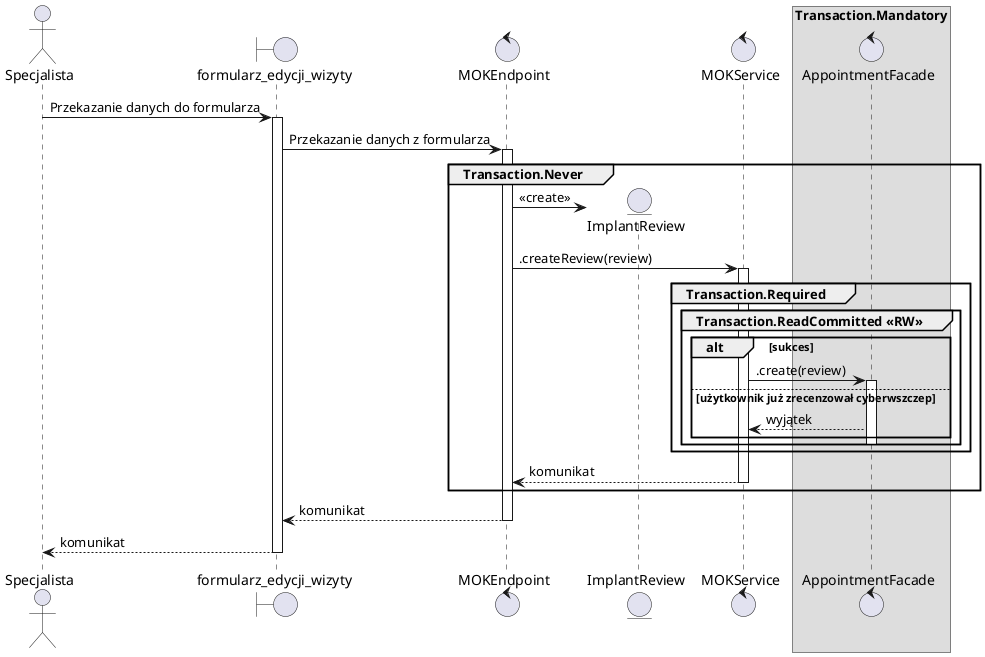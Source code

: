 @startuml MOK.14 - Oznacz wizytę jako zakończoną


actor Specjalista as guest
boundary formularz_edycji_wizyty as gui
control MOKEndpoint as endpoint
entity ImplantReview as account
control MOKService as service
control AppointmentFacade as accFacade

skinparam backgroundcolor transparent

guest -> gui ++ : Przekazanie danych do formularza
gui -> endpoint ++ : Przekazanie danych z formularza

group Transaction.Never

    endpoint -> account **: <<create>>
    endpoint -> service ++ : .createReview(review)

    group Transaction.Required
        group Transaction.ReadCommitted <<RW>>
            box Transaction.Mandatory 
                participant accFacade
                alt sukces
                service -> accFacade ++: .create(review)

                else użytkownik już zrecenzował cyberwszczep
                    accFacade --> service : wyjątek
                end

                deactivate accFacade
            end box
        end
    end
    return komunikat

end

return komunikat


return komunikat